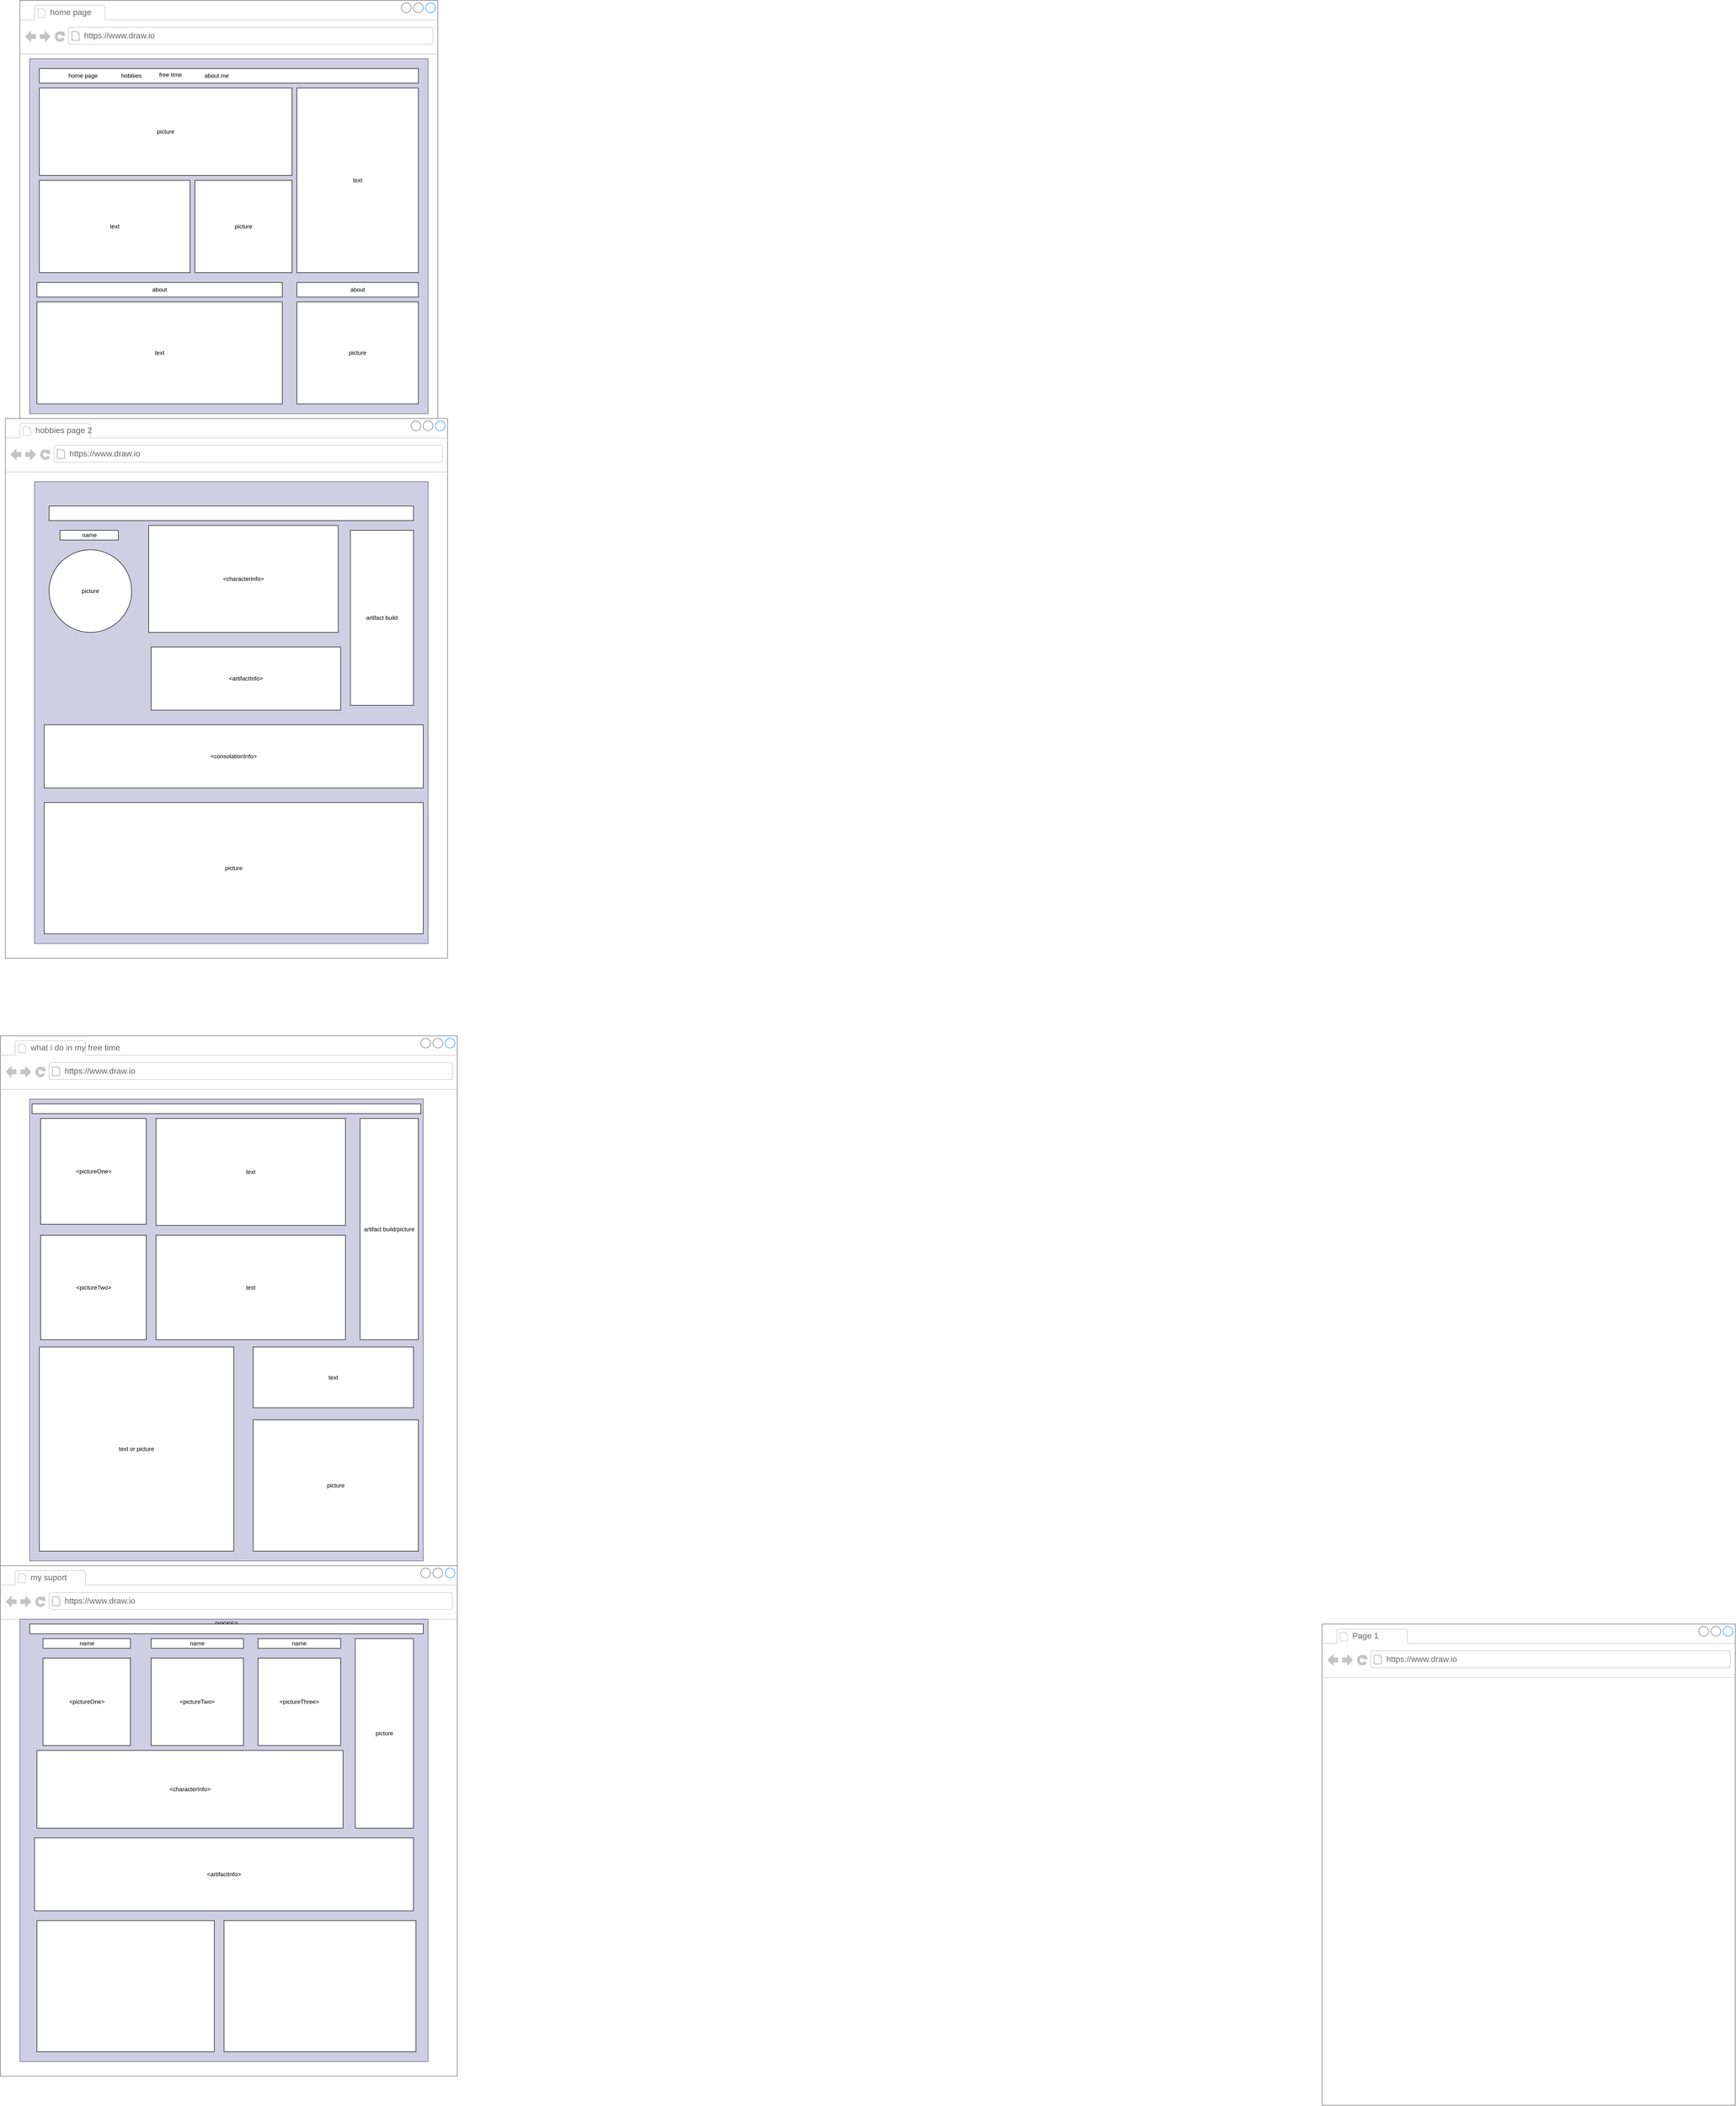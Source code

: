 <mxfile version="14.6.11" type="github">
  <diagram id="42nAeBY5ltI8XaT_0Y52" name="Page-1">
    <mxGraphModel dx="2032" dy="1864" grid="1" gridSize="10" guides="1" tooltips="1" connect="1" arrows="1" fold="1" page="1" pageScale="1" pageWidth="850" pageHeight="1100" math="0" shadow="0">
      <root>
        <mxCell id="0" />
        <mxCell id="1" parent="0" />
        <mxCell id="8fVU1boZ7IEuu_4T_Fnp-50" value="" style="strokeWidth=1;shadow=0;dashed=0;align=center;html=1;shape=mxgraph.mockup.containers.browserWindow;rSize=0;strokeColor=#666666;strokeColor2=#008cff;strokeColor3=#c4c4c4;mainText=,;recursiveResize=0;" parent="1" vertex="1">
          <mxGeometry x="-40" y="2120" width="940" height="1050" as="geometry" />
        </mxCell>
        <mxCell id="8fVU1boZ7IEuu_4T_Fnp-51" value="my suport" style="strokeWidth=1;shadow=0;dashed=0;align=center;html=1;shape=mxgraph.mockup.containers.anchor;fontSize=17;fontColor=#666666;align=left;" parent="8fVU1boZ7IEuu_4T_Fnp-50" vertex="1">
          <mxGeometry x="60" y="12" width="110" height="26" as="geometry" />
        </mxCell>
        <mxCell id="8fVU1boZ7IEuu_4T_Fnp-52" value="https://www.draw.io" style="strokeWidth=1;shadow=0;dashed=0;align=center;html=1;shape=mxgraph.mockup.containers.anchor;rSize=0;fontSize=17;fontColor=#666666;align=left;" parent="8fVU1boZ7IEuu_4T_Fnp-50" vertex="1">
          <mxGeometry x="130" y="60" width="250" height="26" as="geometry" />
        </mxCell>
        <mxCell id="8fVU1boZ7IEuu_4T_Fnp-49" value="" style="rounded=0;whiteSpace=wrap;html=1;fillColor=#d0cee2;strokeColor=#56517e;" parent="1" vertex="1">
          <mxGeometry y="2230" width="840" height="910" as="geometry" />
        </mxCell>
        <mxCell id="8fVU1boZ7IEuu_4T_Fnp-43" value="" style="strokeWidth=1;shadow=0;dashed=0;align=center;html=1;shape=mxgraph.mockup.containers.browserWindow;rSize=0;strokeColor=#666666;strokeColor2=#008cff;strokeColor3=#c4c4c4;mainText=,;recursiveResize=0;" parent="1" vertex="1">
          <mxGeometry x="2680" y="2240" width="850" height="990" as="geometry" />
        </mxCell>
        <mxCell id="8fVU1boZ7IEuu_4T_Fnp-44" value="Page 1" style="strokeWidth=1;shadow=0;dashed=0;align=center;html=1;shape=mxgraph.mockup.containers.anchor;fontSize=17;fontColor=#666666;align=left;" parent="8fVU1boZ7IEuu_4T_Fnp-43" vertex="1">
          <mxGeometry x="60" y="12" width="110" height="26" as="geometry" />
        </mxCell>
        <mxCell id="8fVU1boZ7IEuu_4T_Fnp-45" value="https://www.draw.io" style="strokeWidth=1;shadow=0;dashed=0;align=center;html=1;shape=mxgraph.mockup.containers.anchor;rSize=0;fontSize=17;fontColor=#666666;align=left;" parent="8fVU1boZ7IEuu_4T_Fnp-43" vertex="1">
          <mxGeometry x="130" y="60" width="250" height="26" as="geometry" />
        </mxCell>
        <mxCell id="8fVU1boZ7IEuu_4T_Fnp-31" value="" style="strokeWidth=1;shadow=0;dashed=0;align=center;html=1;shape=mxgraph.mockup.containers.browserWindow;rSize=0;strokeColor=#666666;strokeColor2=#008cff;strokeColor3=#c4c4c4;mainText=,;recursiveResize=0;" parent="1" vertex="1">
          <mxGeometry x="-40" y="1030" width="940" height="1090" as="geometry" />
        </mxCell>
        <mxCell id="8fVU1boZ7IEuu_4T_Fnp-32" value="what i do in my free time" style="strokeWidth=1;shadow=0;dashed=0;align=center;html=1;shape=mxgraph.mockup.containers.anchor;fontSize=17;fontColor=#666666;align=left;" parent="8fVU1boZ7IEuu_4T_Fnp-31" vertex="1">
          <mxGeometry x="60" y="12" width="110" height="26" as="geometry" />
        </mxCell>
        <mxCell id="8fVU1boZ7IEuu_4T_Fnp-33" value="https://www.draw.io" style="strokeWidth=1;shadow=0;dashed=0;align=center;html=1;shape=mxgraph.mockup.containers.anchor;rSize=0;fontSize=17;fontColor=#666666;align=left;" parent="8fVU1boZ7IEuu_4T_Fnp-31" vertex="1">
          <mxGeometry x="130" y="60" width="250" height="26" as="geometry" />
        </mxCell>
        <mxCell id="8fVU1boZ7IEuu_4T_Fnp-28" value="" style="strokeWidth=1;shadow=0;dashed=0;align=center;html=1;shape=mxgraph.mockup.containers.browserWindow;rSize=0;strokeColor=#666666;strokeColor2=#008cff;strokeColor3=#c4c4c4;mainText=,;recursiveResize=0;" parent="1" vertex="1">
          <mxGeometry x="-30" y="-240" width="910" height="1110" as="geometry" />
        </mxCell>
        <mxCell id="8fVU1boZ7IEuu_4T_Fnp-29" value="hobbies page 2" style="strokeWidth=1;shadow=0;dashed=0;align=center;html=1;shape=mxgraph.mockup.containers.anchor;fontSize=17;fontColor=#666666;align=left;" parent="8fVU1boZ7IEuu_4T_Fnp-28" vertex="1">
          <mxGeometry x="60" y="12" width="110" height="26" as="geometry" />
        </mxCell>
        <mxCell id="8fVU1boZ7IEuu_4T_Fnp-30" value="https://www.draw.io" style="strokeWidth=1;shadow=0;dashed=0;align=center;html=1;shape=mxgraph.mockup.containers.anchor;rSize=0;fontSize=17;fontColor=#666666;align=left;" parent="8fVU1boZ7IEuu_4T_Fnp-28" vertex="1">
          <mxGeometry x="130" y="60" width="250" height="26" as="geometry" />
        </mxCell>
        <mxCell id="8fVU1boZ7IEuu_4T_Fnp-25" value="" style="strokeWidth=1;shadow=0;dashed=0;align=center;html=1;shape=mxgraph.mockup.containers.browserWindow;rSize=0;strokeColor=#666666;strokeColor2=#008cff;strokeColor3=#c4c4c4;mainText=,;recursiveResize=0;" parent="1" vertex="1">
          <mxGeometry y="-1100" width="860" height="860" as="geometry" />
        </mxCell>
        <mxCell id="8fVU1boZ7IEuu_4T_Fnp-26" value="home page" style="strokeWidth=1;shadow=0;dashed=0;align=center;html=1;shape=mxgraph.mockup.containers.anchor;fontSize=17;fontColor=#666666;align=left;" parent="8fVU1boZ7IEuu_4T_Fnp-25" vertex="1">
          <mxGeometry x="60" y="12" width="110" height="26" as="geometry" />
        </mxCell>
        <mxCell id="8fVU1boZ7IEuu_4T_Fnp-27" value="https://www.draw.io" style="strokeWidth=1;shadow=0;dashed=0;align=center;html=1;shape=mxgraph.mockup.containers.anchor;rSize=0;fontSize=17;fontColor=#666666;align=left;" parent="8fVU1boZ7IEuu_4T_Fnp-25" vertex="1">
          <mxGeometry x="130" y="60" width="250" height="26" as="geometry" />
        </mxCell>
        <mxCell id="we5ksyu7aV5o7LYmEZMr-11" value="" style="rounded=0;whiteSpace=wrap;html=1;fillColor=#d0cee2;strokeColor=#56517e;&#xa;&lt;img src=&quot;https://i.pinimg.com/736x/c6/a8/6e/c6a86e41f9f3ce4b3b8fe2c930c5b3b4.jpg&quot;" parent="1" vertex="1">
          <mxGeometry x="20" y="-980" width="820" height="730" as="geometry" />
        </mxCell>
        <mxCell id="3QXAhMcdUUcTTvY7QrrD-12" value="" style="rounded=0;whiteSpace=wrap;html=1;fillColor=#d0cee2;strokeColor=#56517e;" parent="1" vertex="1">
          <mxGeometry x="30" y="-110" width="810" height="950" as="geometry" />
        </mxCell>
        <mxCell id="3QXAhMcdUUcTTvY7QrrD-1" value="picture" style="rounded=0;whiteSpace=wrap;html=1;" parent="1" vertex="1">
          <mxGeometry x="50" y="550" width="780" height="270" as="geometry" />
        </mxCell>
        <mxCell id="3QXAhMcdUUcTTvY7QrrD-2" value="artifact build" style="rounded=0;whiteSpace=wrap;html=1;" parent="1" vertex="1">
          <mxGeometry x="680" y="-10" width="130" height="360" as="geometry" />
        </mxCell>
        <mxCell id="3QXAhMcdUUcTTvY7QrrD-3" value="&amp;lt;artifactInfo&amp;gt;" style="rounded=0;whiteSpace=wrap;html=1;" parent="1" vertex="1">
          <mxGeometry x="270" y="230" width="390" height="130" as="geometry" />
        </mxCell>
        <mxCell id="3QXAhMcdUUcTTvY7QrrD-4" value="&amp;lt;characterInfo&amp;gt;" style="rounded=0;whiteSpace=wrap;html=1;" parent="1" vertex="1">
          <mxGeometry x="265" y="-20" width="390" height="220" as="geometry" />
        </mxCell>
        <mxCell id="3QXAhMcdUUcTTvY7QrrD-8" value="&amp;lt;consolationInfo&amp;gt;" style="rounded=0;whiteSpace=wrap;html=1;" parent="1" vertex="1">
          <mxGeometry x="50" y="390" width="780" height="130" as="geometry" />
        </mxCell>
        <mxCell id="3QXAhMcdUUcTTvY7QrrD-9" value="picture" style="ellipse;whiteSpace=wrap;html=1;aspect=fixed;" parent="1" vertex="1">
          <mxGeometry x="60" y="30" width="170" height="170" as="geometry" />
        </mxCell>
        <mxCell id="3QXAhMcdUUcTTvY7QrrD-10" value="" style="rounded=0;whiteSpace=wrap;html=1;" parent="1" vertex="1">
          <mxGeometry x="60" y="-60" width="750" height="30" as="geometry" />
        </mxCell>
        <mxCell id="3QXAhMcdUUcTTvY7QrrD-11" value="name" style="rounded=0;whiteSpace=wrap;html=1;" parent="1" vertex="1">
          <mxGeometry x="82.5" y="-10" width="120" height="20" as="geometry" />
        </mxCell>
        <mxCell id="we5ksyu7aV5o7LYmEZMr-1" value="text" style="rounded=0;whiteSpace=wrap;html=1;" parent="1" vertex="1">
          <mxGeometry x="35" y="-480" width="505" height="210" as="geometry" />
        </mxCell>
        <mxCell id="we5ksyu7aV5o7LYmEZMr-2" value="picture" style="rounded=0;whiteSpace=wrap;html=1;" parent="1" vertex="1">
          <mxGeometry x="570" y="-480" width="250" height="210" as="geometry" />
        </mxCell>
        <mxCell id="we5ksyu7aV5o7LYmEZMr-3" value="about" style="rounded=0;whiteSpace=wrap;html=1;" parent="1" vertex="1">
          <mxGeometry x="570" y="-520" width="250" height="30" as="geometry" />
        </mxCell>
        <mxCell id="we5ksyu7aV5o7LYmEZMr-4" value="about" style="rounded=0;whiteSpace=wrap;html=1;" parent="1" vertex="1">
          <mxGeometry x="35" y="-520" width="505" height="30" as="geometry" />
        </mxCell>
        <mxCell id="we5ksyu7aV5o7LYmEZMr-5" value="text" style="rounded=0;whiteSpace=wrap;html=1;" parent="1" vertex="1">
          <mxGeometry x="570" y="-920" width="250" height="380" as="geometry" />
        </mxCell>
        <mxCell id="we5ksyu7aV5o7LYmEZMr-7" value="" style="rounded=0;whiteSpace=wrap;html=1;" parent="1" vertex="1">
          <mxGeometry x="40" y="-960" width="780" height="30" as="geometry" />
        </mxCell>
        <mxCell id="we5ksyu7aV5o7LYmEZMr-8" value="picture" style="rounded=0;whiteSpace=wrap;html=1;" parent="1" vertex="1">
          <mxGeometry x="40" y="-920" width="520" height="180" as="geometry" />
        </mxCell>
        <mxCell id="we5ksyu7aV5o7LYmEZMr-9" value="picture" style="rounded=0;whiteSpace=wrap;html=1;" parent="1" vertex="1">
          <mxGeometry x="360" y="-730" width="200" height="190" as="geometry" />
        </mxCell>
        <mxCell id="we5ksyu7aV5o7LYmEZMr-10" value="text" style="rounded=0;whiteSpace=wrap;html=1;" parent="1" vertex="1">
          <mxGeometry x="40" y="-730" width="310" height="190" as="geometry" />
        </mxCell>
        <mxCell id="8fVU1boZ7IEuu_4T_Fnp-1" value="" style="rounded=0;whiteSpace=wrap;html=1;fillColor=#d0cee2;strokeColor=#56517e;" parent="1" vertex="1">
          <mxGeometry x="20" y="1160" width="810" height="950" as="geometry" />
        </mxCell>
        <mxCell id="8fVU1boZ7IEuu_4T_Fnp-2" value="picture" style="rounded=0;whiteSpace=wrap;html=1;" parent="1" vertex="1">
          <mxGeometry x="480" y="1820" width="340" height="270" as="geometry" />
        </mxCell>
        <mxCell id="8fVU1boZ7IEuu_4T_Fnp-3" value="text" style="rounded=0;whiteSpace=wrap;html=1;" parent="1" vertex="1">
          <mxGeometry x="480" y="1670" width="330" height="125" as="geometry" />
        </mxCell>
        <mxCell id="8fVU1boZ7IEuu_4T_Fnp-4" value="text" style="rounded=0;whiteSpace=wrap;html=1;" parent="1" vertex="1">
          <mxGeometry x="280" y="1200" width="390" height="220" as="geometry" />
        </mxCell>
        <mxCell id="8fVU1boZ7IEuu_4T_Fnp-5" value="text" style="rounded=0;whiteSpace=wrap;html=1;" parent="1" vertex="1">
          <mxGeometry x="280" y="1440" width="390" height="215" as="geometry" />
        </mxCell>
        <mxCell id="8fVU1boZ7IEuu_4T_Fnp-6" value="&amp;lt;pictureOne&amp;gt;" style="whiteSpace=wrap;html=1;aspect=fixed;" parent="1" vertex="1">
          <mxGeometry x="42.5" y="1200" width="217.5" height="217.5" as="geometry" />
        </mxCell>
        <mxCell id="8fVU1boZ7IEuu_4T_Fnp-7" value="text or picture" style="rounded=0;whiteSpace=wrap;html=1;" parent="1" vertex="1">
          <mxGeometry x="40" y="1670" width="400" height="420" as="geometry" />
        </mxCell>
        <mxCell id="8fVU1boZ7IEuu_4T_Fnp-9" value="artifact build/picture" style="rounded=0;whiteSpace=wrap;html=1;" parent="1" vertex="1">
          <mxGeometry x="700" y="1200" width="120" height="455" as="geometry" />
        </mxCell>
        <mxCell id="8fVU1boZ7IEuu_4T_Fnp-10" value="&amp;lt;pictureTwo&amp;gt;" style="rounded=0;whiteSpace=wrap;html=1;" parent="1" vertex="1">
          <mxGeometry x="42.5" y="1440" width="217.5" height="215" as="geometry" />
        </mxCell>
        <mxCell id="8fVU1boZ7IEuu_4T_Fnp-12" value="" style="rounded=0;whiteSpace=wrap;html=1;" parent="1" vertex="1">
          <mxGeometry x="420" y="2850" width="395" height="270" as="geometry" />
        </mxCell>
        <mxCell id="8fVU1boZ7IEuu_4T_Fnp-13" value="picture" style="rounded=0;whiteSpace=wrap;html=1;" parent="1" vertex="1">
          <mxGeometry x="690" y="2270" width="120" height="390" as="geometry" />
        </mxCell>
        <mxCell id="8fVU1boZ7IEuu_4T_Fnp-14" value="name" style="rounded=0;whiteSpace=wrap;html=1;" parent="1" vertex="1">
          <mxGeometry x="490" y="2270" width="170" height="20" as="geometry" />
        </mxCell>
        <mxCell id="8fVU1boZ7IEuu_4T_Fnp-15" value="&amp;lt;pictureTwo&amp;gt;" style="rounded=0;whiteSpace=wrap;html=1;" parent="1" vertex="1">
          <mxGeometry x="270" y="2310" width="190" height="180" as="geometry" />
        </mxCell>
        <mxCell id="8fVU1boZ7IEuu_4T_Fnp-16" value="&amp;lt;pictureOne&amp;gt;" style="whiteSpace=wrap;html=1;aspect=fixed;" parent="1" vertex="1">
          <mxGeometry x="47.5" y="2310" width="180" height="180" as="geometry" />
        </mxCell>
        <mxCell id="8fVU1boZ7IEuu_4T_Fnp-17" value="&amp;lt;artifactInfo&amp;gt;" style="rounded=0;whiteSpace=wrap;html=1;" parent="1" vertex="1">
          <mxGeometry x="30" y="2680" width="780" height="150" as="geometry" />
        </mxCell>
        <mxCell id="8fVU1boZ7IEuu_4T_Fnp-19" value="&amp;lt;characterInfo&amp;gt;" style="rounded=0;whiteSpace=wrap;html=1;" parent="1" vertex="1">
          <mxGeometry x="35" y="2500" width="630" height="160" as="geometry" />
        </mxCell>
        <mxCell id="8fVU1boZ7IEuu_4T_Fnp-20" value="&amp;lt;pictureThree&amp;gt;" style="rounded=0;whiteSpace=wrap;html=1;" parent="1" vertex="1">
          <mxGeometry x="490" y="2310" width="170" height="180" as="geometry" />
        </mxCell>
        <mxCell id="8fVU1boZ7IEuu_4T_Fnp-21" value="name" style="rounded=0;whiteSpace=wrap;html=1;" parent="1" vertex="1">
          <mxGeometry x="270" y="2270" width="190" height="20" as="geometry" />
        </mxCell>
        <mxCell id="8fVU1boZ7IEuu_4T_Fnp-22" value="name" style="rounded=0;whiteSpace=wrap;html=1;" parent="1" vertex="1">
          <mxGeometry x="47.5" y="2270" width="180" height="20" as="geometry" />
        </mxCell>
        <mxCell id="8fVU1boZ7IEuu_4T_Fnp-23" value="" style="rounded=0;whiteSpace=wrap;html=1;" parent="1" vertex="1">
          <mxGeometry x="35" y="2850" width="365" height="270" as="geometry" />
        </mxCell>
        <mxCell id="8fVU1boZ7IEuu_4T_Fnp-24" value="D0CEE2" style="text;html=1;strokeColor=none;fillColor=none;align=center;verticalAlign=middle;whiteSpace=wrap;rounded=0;" parent="1" vertex="1">
          <mxGeometry x="405" y="2230" width="40" height="20" as="geometry" />
        </mxCell>
        <mxCell id="saoYmBCc3SXUsXV8IGbG-1" value="home page" style="text;html=1;strokeColor=none;fillColor=none;align=center;verticalAlign=middle;whiteSpace=wrap;rounded=0;" parent="1" vertex="1">
          <mxGeometry x="50" y="-960" width="160" height="30" as="geometry" />
        </mxCell>
        <mxCell id="saoYmBCc3SXUsXV8IGbG-8" value="hobbies" style="text;html=1;strokeColor=none;fillColor=none;align=center;verticalAlign=middle;whiteSpace=wrap;rounded=0;" parent="1" vertex="1">
          <mxGeometry x="187.5" y="-967.5" width="82.5" height="45" as="geometry" />
        </mxCell>
        <mxCell id="saoYmBCc3SXUsXV8IGbG-9" value="free time" style="text;html=1;strokeColor=none;fillColor=none;align=center;verticalAlign=middle;whiteSpace=wrap;rounded=0;" parent="1" vertex="1">
          <mxGeometry x="260" y="-972.5" width="100" height="50" as="geometry" />
        </mxCell>
        <mxCell id="saoYmBCc3SXUsXV8IGbG-11" value="about me" style="text;html=1;strokeColor=none;fillColor=none;align=center;verticalAlign=middle;whiteSpace=wrap;rounded=0;" parent="1" vertex="1">
          <mxGeometry x="365" y="-967.5" width="80" height="45" as="geometry" />
        </mxCell>
        <mxCell id="q53APG4n2NCm4hBXCt_y-1" value="" style="rounded=0;whiteSpace=wrap;html=1;" vertex="1" parent="1">
          <mxGeometry x="20" y="2240" width="810" height="20" as="geometry" />
        </mxCell>
        <mxCell id="q53APG4n2NCm4hBXCt_y-3" value="" style="rounded=0;whiteSpace=wrap;html=1;" vertex="1" parent="1">
          <mxGeometry x="25" y="1170" width="800" height="20" as="geometry" />
        </mxCell>
      </root>
    </mxGraphModel>
  </diagram>
</mxfile>
